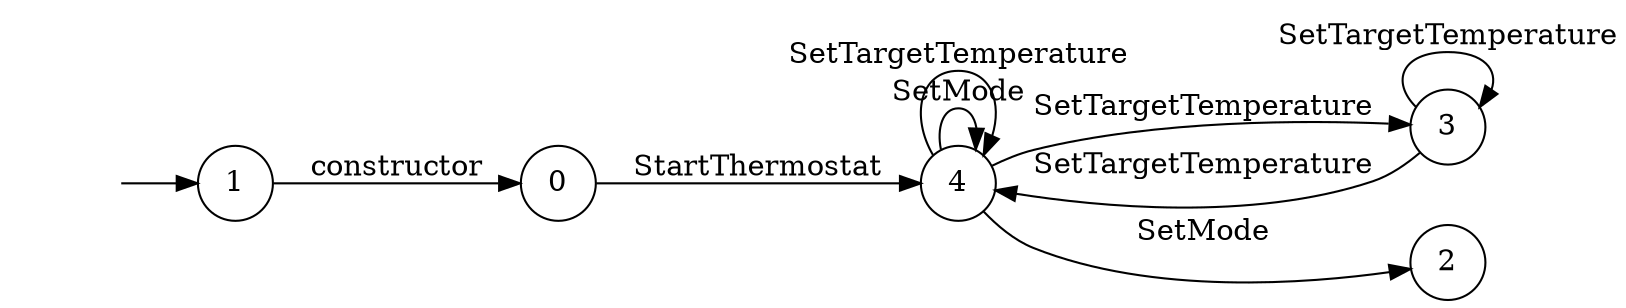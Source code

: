 digraph "Dapp-Automata-data/fuzzer/testnetdata-model-rq1-fix/RoomThermostat/contractorplus" {
	graph [rankdir=LR]
	"" [label="" shape=plaintext]
	4 [label=4 shape=circle]
	3 [label=3 shape=circle]
	0 [label=0 shape=circle]
	2 [label=2 shape=circle]
	1 [label=1 shape=circle]
	"" -> 1 [label=""]
	0 -> 4 [label=StartThermostat]
	1 -> 0 [label=constructor]
	3 -> 4 [label=SetTargetTemperature]
	3 -> 3 [label=SetTargetTemperature]
	4 -> 2 [label=SetMode]
	4 -> 4 [label=SetMode]
	4 -> 4 [label=SetTargetTemperature]
	4 -> 3 [label=SetTargetTemperature]
}
